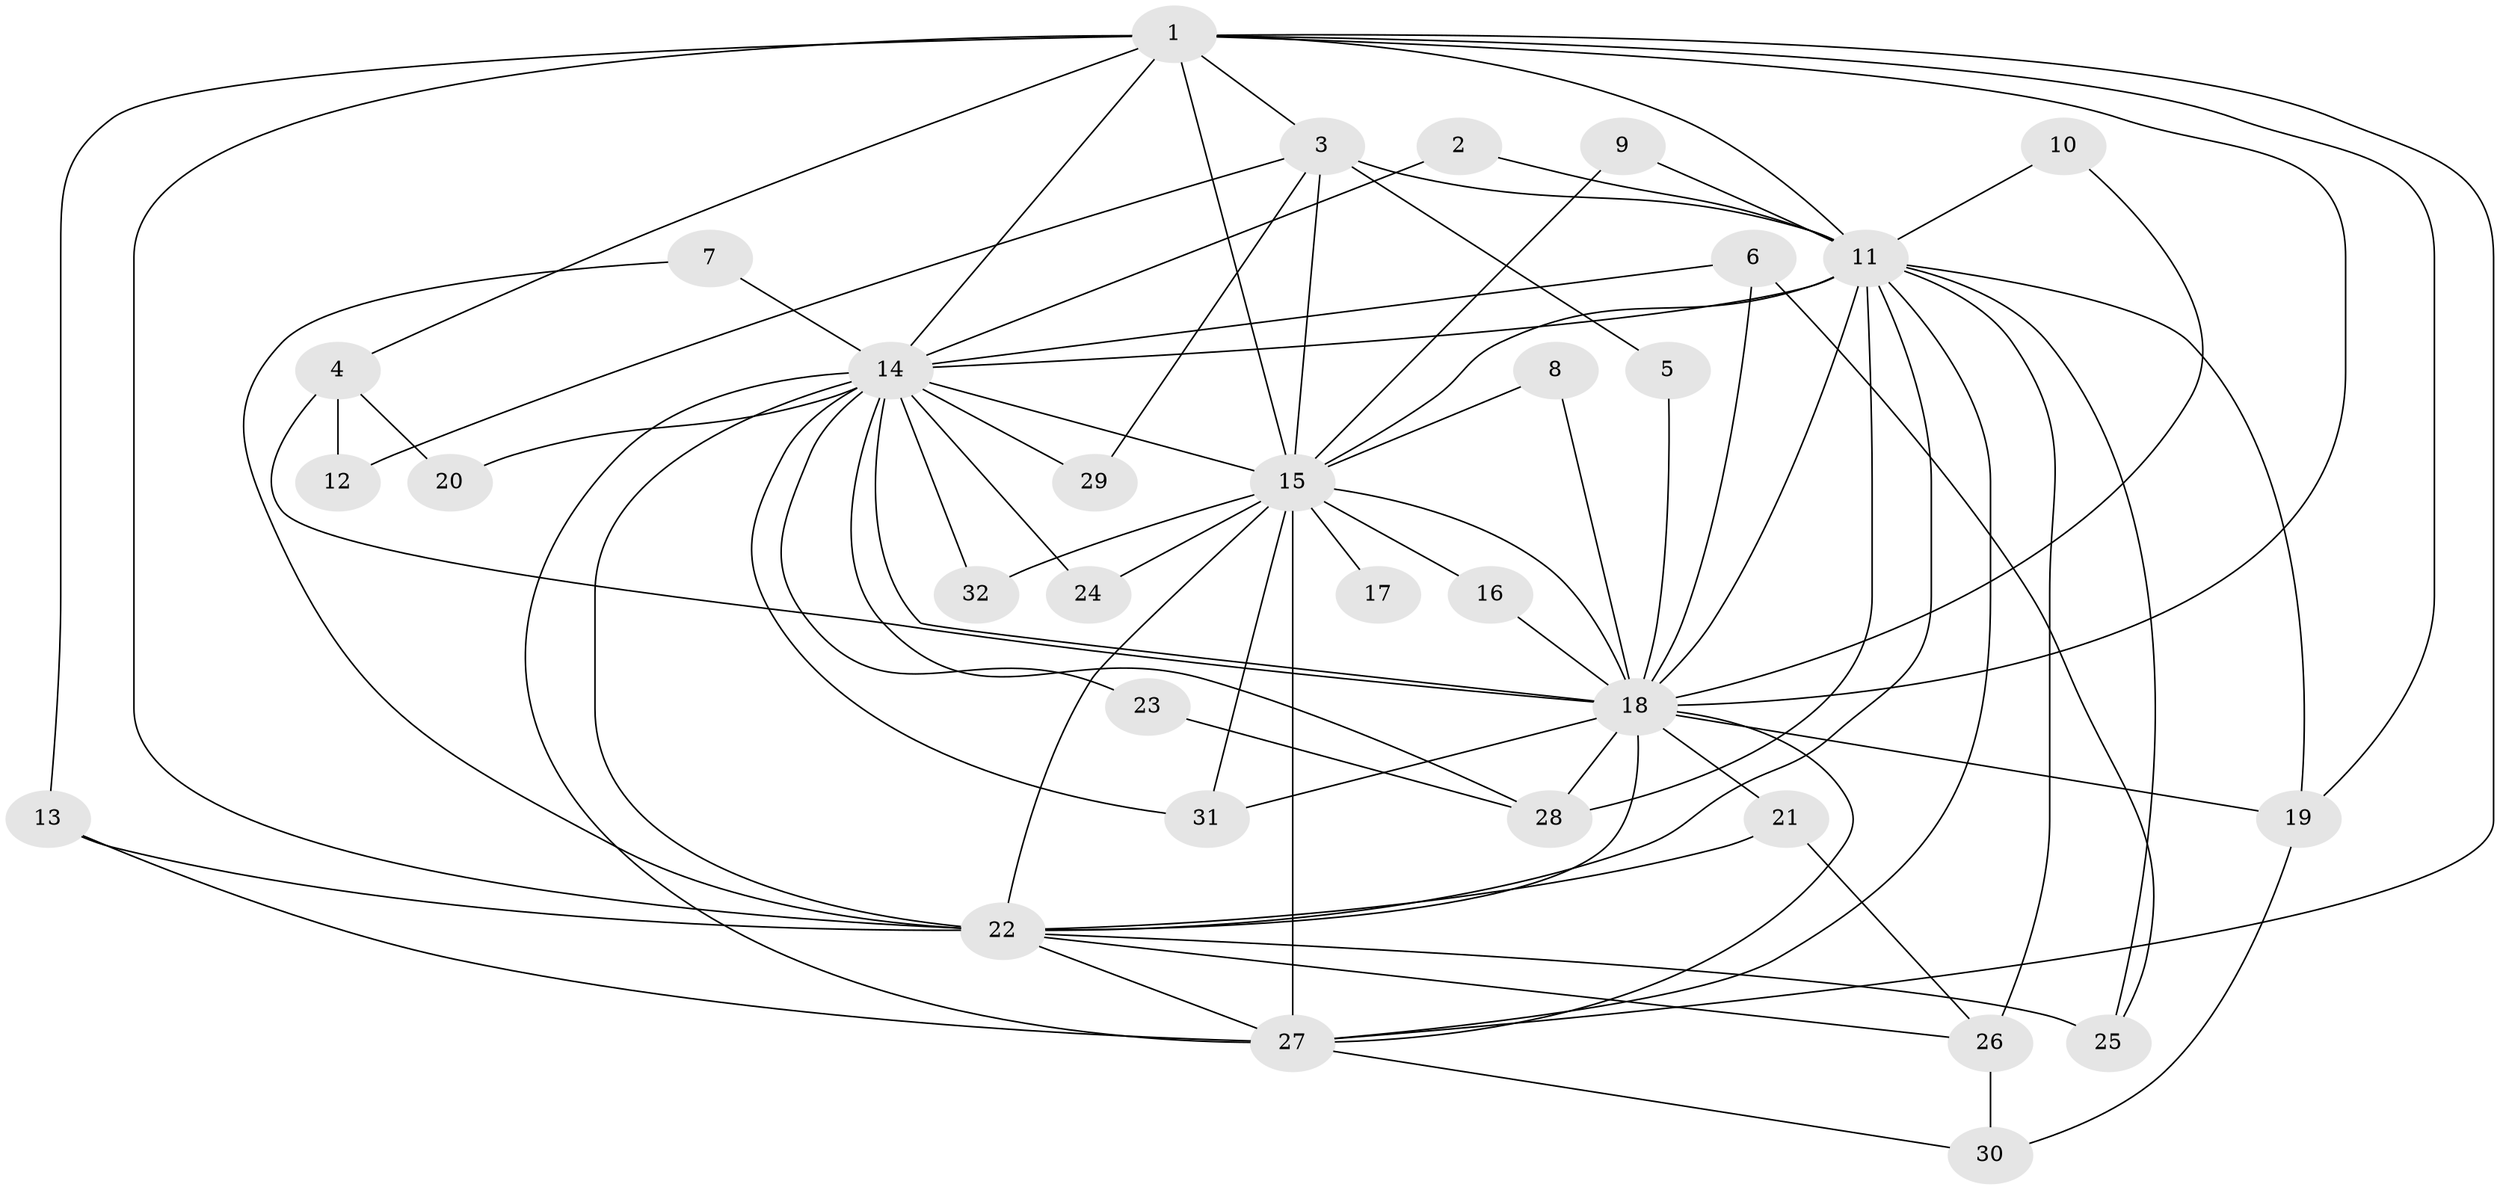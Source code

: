 // original degree distribution, {19: 0.031746031746031744, 15: 0.031746031746031744, 12: 0.015873015873015872, 13: 0.015873015873015872, 14: 0.015873015873015872, 22: 0.015873015873015872, 17: 0.015873015873015872, 20: 0.015873015873015872, 4: 0.1111111111111111, 5: 0.015873015873015872, 2: 0.5873015873015873, 3: 0.1111111111111111, 8: 0.015873015873015872}
// Generated by graph-tools (version 1.1) at 2025/49/03/09/25 03:49:29]
// undirected, 32 vertices, 78 edges
graph export_dot {
graph [start="1"]
  node [color=gray90,style=filled];
  1;
  2;
  3;
  4;
  5;
  6;
  7;
  8;
  9;
  10;
  11;
  12;
  13;
  14;
  15;
  16;
  17;
  18;
  19;
  20;
  21;
  22;
  23;
  24;
  25;
  26;
  27;
  28;
  29;
  30;
  31;
  32;
  1 -- 3 [weight=1.0];
  1 -- 4 [weight=1.0];
  1 -- 11 [weight=1.0];
  1 -- 13 [weight=1.0];
  1 -- 14 [weight=2.0];
  1 -- 15 [weight=1.0];
  1 -- 18 [weight=2.0];
  1 -- 19 [weight=1.0];
  1 -- 22 [weight=2.0];
  1 -- 27 [weight=1.0];
  2 -- 11 [weight=1.0];
  2 -- 14 [weight=1.0];
  3 -- 5 [weight=1.0];
  3 -- 11 [weight=1.0];
  3 -- 12 [weight=1.0];
  3 -- 15 [weight=1.0];
  3 -- 29 [weight=1.0];
  4 -- 12 [weight=1.0];
  4 -- 18 [weight=2.0];
  4 -- 20 [weight=1.0];
  5 -- 18 [weight=1.0];
  6 -- 14 [weight=1.0];
  6 -- 18 [weight=3.0];
  6 -- 25 [weight=1.0];
  7 -- 14 [weight=1.0];
  7 -- 22 [weight=1.0];
  8 -- 15 [weight=1.0];
  8 -- 18 [weight=1.0];
  9 -- 11 [weight=1.0];
  9 -- 15 [weight=1.0];
  10 -- 11 [weight=1.0];
  10 -- 18 [weight=1.0];
  11 -- 14 [weight=2.0];
  11 -- 15 [weight=1.0];
  11 -- 18 [weight=3.0];
  11 -- 19 [weight=1.0];
  11 -- 22 [weight=2.0];
  11 -- 25 [weight=1.0];
  11 -- 26 [weight=1.0];
  11 -- 27 [weight=1.0];
  11 -- 28 [weight=2.0];
  13 -- 22 [weight=1.0];
  13 -- 27 [weight=1.0];
  14 -- 15 [weight=2.0];
  14 -- 18 [weight=4.0];
  14 -- 20 [weight=1.0];
  14 -- 22 [weight=6.0];
  14 -- 23 [weight=1.0];
  14 -- 24 [weight=1.0];
  14 -- 27 [weight=2.0];
  14 -- 28 [weight=1.0];
  14 -- 29 [weight=2.0];
  14 -- 31 [weight=1.0];
  14 -- 32 [weight=1.0];
  15 -- 16 [weight=1.0];
  15 -- 17 [weight=1.0];
  15 -- 18 [weight=2.0];
  15 -- 22 [weight=2.0];
  15 -- 24 [weight=1.0];
  15 -- 27 [weight=2.0];
  15 -- 31 [weight=1.0];
  15 -- 32 [weight=1.0];
  16 -- 18 [weight=1.0];
  18 -- 19 [weight=1.0];
  18 -- 21 [weight=1.0];
  18 -- 22 [weight=4.0];
  18 -- 27 [weight=2.0];
  18 -- 28 [weight=2.0];
  18 -- 31 [weight=1.0];
  19 -- 30 [weight=1.0];
  21 -- 22 [weight=1.0];
  21 -- 26 [weight=1.0];
  22 -- 25 [weight=1.0];
  22 -- 26 [weight=1.0];
  22 -- 27 [weight=2.0];
  23 -- 28 [weight=1.0];
  26 -- 30 [weight=1.0];
  27 -- 30 [weight=1.0];
}
